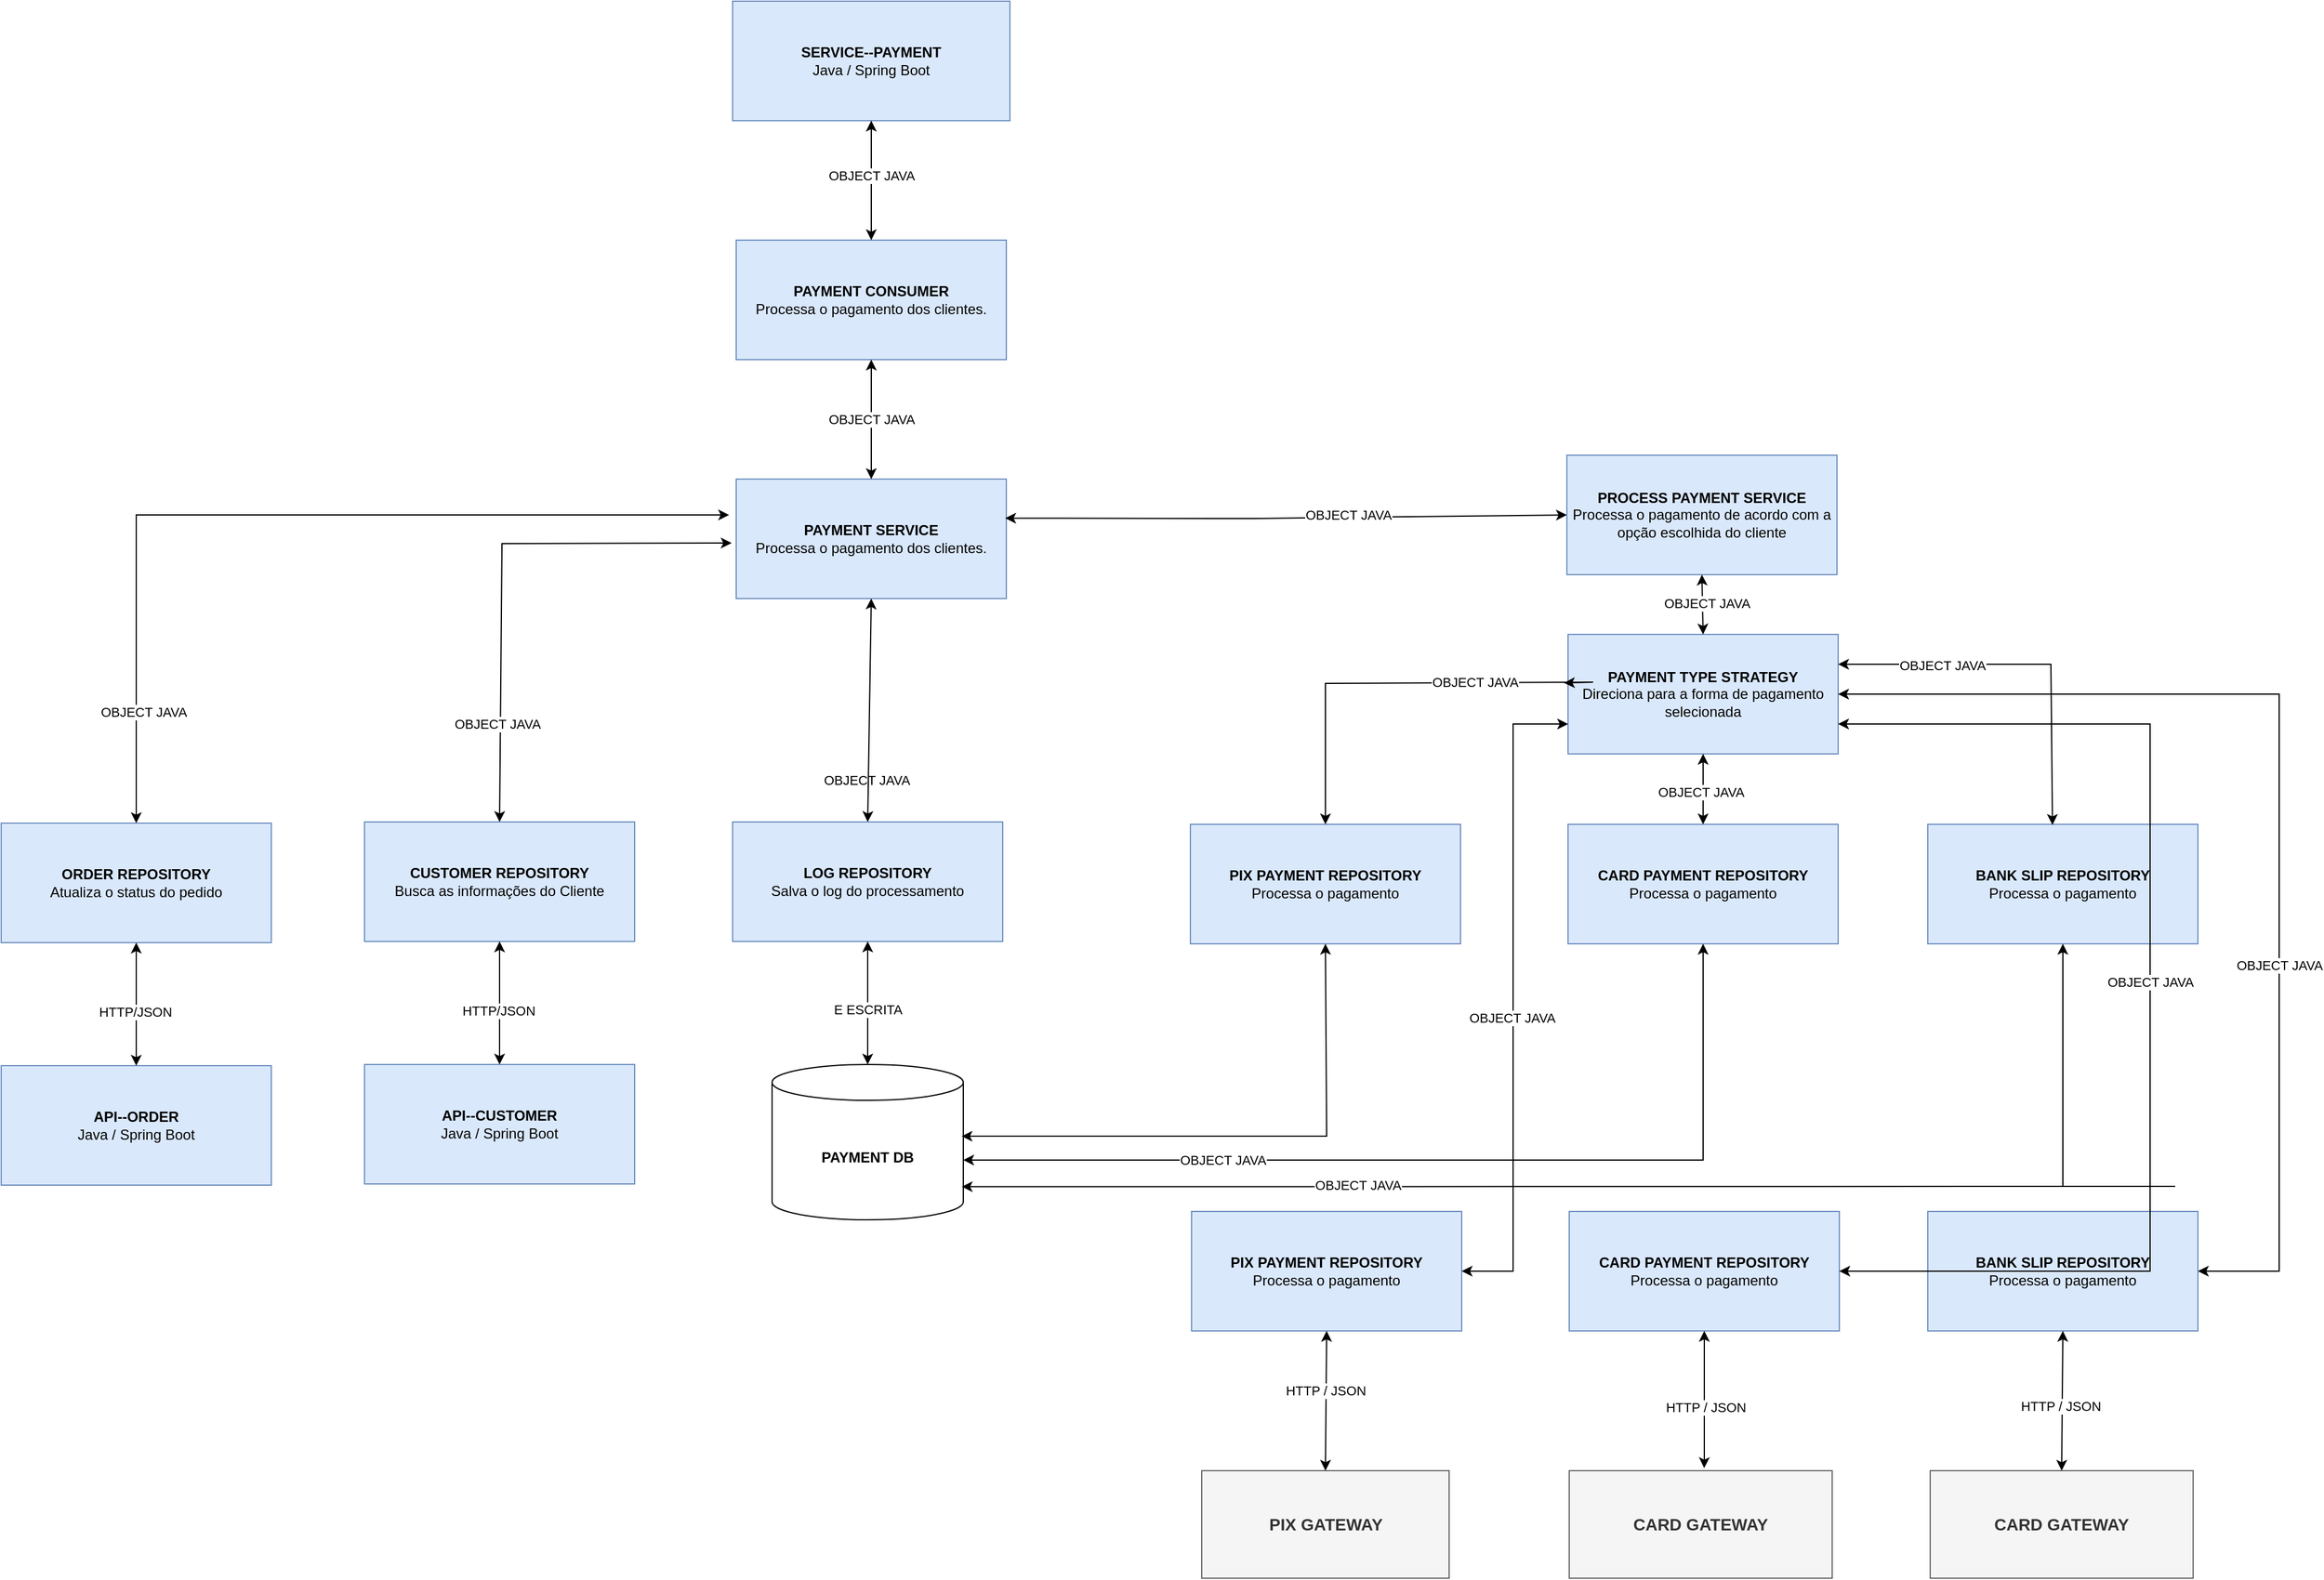<mxfile version="24.0.2" type="google">
  <diagram name="Página-1" id="FtgPcknRFZGj1r-_ShG4">
    <mxGraphModel grid="1" page="1" gridSize="10" guides="1" tooltips="1" connect="1" arrows="1" fold="1" pageScale="1" pageWidth="827" pageHeight="1169" math="0" shadow="0">
      <root>
        <mxCell id="0" />
        <mxCell id="1" parent="0" />
        <mxCell id="ImfPI1gHNw6kRm022VUb-59" value="&lt;font style=&quot;font-size: 12px;&quot;&gt;&lt;b style=&quot;border-color: var(--border-color);&quot;&gt;PAYMENT CONSUMER&lt;/b&gt;&lt;br style=&quot;border-color: var(--border-color);&quot;&gt;Processa o pagamento dos clientes.&lt;br&gt;&lt;/font&gt;" style="rounded=0;whiteSpace=wrap;html=1;fillColor=#dae8fc;strokeColor=#6c8ebf;" vertex="1" parent="1">
          <mxGeometry x="3216" y="1480" width="226" height="100" as="geometry" />
        </mxCell>
        <mxCell id="ImfPI1gHNw6kRm022VUb-60" value="&lt;b&gt;SERVICE--PAYMENT&lt;/b&gt;&lt;div&gt;Java / Spring Boot&lt;b&gt;&lt;br&gt;&lt;/b&gt;&lt;/div&gt;" style="rounded=0;whiteSpace=wrap;html=1;fillColor=#dae8fc;strokeColor=#6c8ebf;" vertex="1" parent="1">
          <mxGeometry x="3213" y="1280" width="232" height="100" as="geometry" />
        </mxCell>
        <mxCell id="ImfPI1gHNw6kRm022VUb-61" value="&lt;font style=&quot;font-size: 12px;&quot;&gt;&lt;b style=&quot;border-color: var(--border-color);&quot;&gt;LOG REPOSITORY&lt;/b&gt;&lt;br style=&quot;border-color: var(--border-color);&quot;&gt;Salva o log do processamento&lt;br&gt;&lt;/font&gt;" style="rounded=0;whiteSpace=wrap;html=1;fillColor=#dae8fc;strokeColor=#6c8ebf;" vertex="1" parent="1">
          <mxGeometry x="3213" y="1967" width="226" height="100" as="geometry" />
        </mxCell>
        <mxCell id="ImfPI1gHNw6kRm022VUb-62" value="OBJECT JAVA" style="edgeLabel;html=1;align=center;verticalAlign=middle;resizable=0;points=[];" connectable="0" vertex="1" parent="1">
          <mxGeometry x="2960.0" y="1940.003" as="geometry">
            <mxPoint x="365" y="-8" as="offset" />
          </mxGeometry>
        </mxCell>
        <mxCell id="ImfPI1gHNw6kRm022VUb-63" value="&lt;font style=&quot;font-size: 12px;&quot;&gt;&lt;b style=&quot;border-color: var(--border-color);&quot;&gt;PAYMENT SERVICE&lt;/b&gt;&lt;br style=&quot;border-color: var(--border-color);&quot;&gt;Processa o pagamento dos clientes.&lt;br&gt;&lt;/font&gt;" style="rounded=0;whiteSpace=wrap;html=1;fillColor=#dae8fc;strokeColor=#6c8ebf;" vertex="1" parent="1">
          <mxGeometry x="3216" y="1680" width="226" height="100" as="geometry" />
        </mxCell>
        <mxCell id="ImfPI1gHNw6kRm022VUb-64" value="" style="endArrow=classic;startArrow=classic;html=1;rounded=0;entryX=0.5;entryY=1;entryDx=0;entryDy=0;exitX=0.5;exitY=0;exitDx=0;exitDy=0;" edge="1" parent="1" source="ImfPI1gHNw6kRm022VUb-63" target="ImfPI1gHNw6kRm022VUb-59">
          <mxGeometry width="50" height="50" relative="1" as="geometry">
            <mxPoint x="4109" y="1880" as="sourcePoint" />
            <mxPoint x="4159" y="1830" as="targetPoint" />
          </mxGeometry>
        </mxCell>
        <mxCell id="ImfPI1gHNw6kRm022VUb-65" value="OBJECT JAVA" style="edgeLabel;html=1;align=center;verticalAlign=middle;resizable=0;points=[];" connectable="0" vertex="1" parent="ImfPI1gHNw6kRm022VUb-64">
          <mxGeometry x="-0.025" relative="1" as="geometry">
            <mxPoint y="-1" as="offset" />
          </mxGeometry>
        </mxCell>
        <mxCell id="ImfPI1gHNw6kRm022VUb-66" value="" style="endArrow=classic;startArrow=classic;html=1;rounded=0;entryX=0.5;entryY=1;entryDx=0;entryDy=0;exitX=0.5;exitY=0;exitDx=0;exitDy=0;" edge="1" parent="1" source="ImfPI1gHNw6kRm022VUb-61" target="ImfPI1gHNw6kRm022VUb-63">
          <mxGeometry width="50" height="50" relative="1" as="geometry">
            <mxPoint x="3649" y="2000" as="sourcePoint" />
            <mxPoint x="3699" y="1950" as="targetPoint" />
          </mxGeometry>
        </mxCell>
        <mxCell id="ImfPI1gHNw6kRm022VUb-67" value="" style="endArrow=classic;startArrow=classic;html=1;rounded=0;entryX=0.5;entryY=1;entryDx=0;entryDy=0;exitX=0.5;exitY=0;exitDx=0;exitDy=0;" edge="1" parent="1" source="ImfPI1gHNw6kRm022VUb-59" target="ImfPI1gHNw6kRm022VUb-60">
          <mxGeometry width="50" height="50" relative="1" as="geometry">
            <mxPoint x="3459" y="1880" as="sourcePoint" />
            <mxPoint x="3509" y="1830" as="targetPoint" />
          </mxGeometry>
        </mxCell>
        <mxCell id="ImfPI1gHNw6kRm022VUb-68" value="OBJECT JAVA" style="edgeLabel;html=1;align=center;verticalAlign=middle;resizable=0;points=[];" connectable="0" vertex="1" parent="ImfPI1gHNw6kRm022VUb-67">
          <mxGeometry x="0.057" relative="1" as="geometry">
            <mxPoint y="-1" as="offset" />
          </mxGeometry>
        </mxCell>
        <mxCell id="ImfPI1gHNw6kRm022VUb-69" value="&lt;b&gt;PAYMENT DB&lt;/b&gt;" style="shape=cylinder3;whiteSpace=wrap;html=1;boundedLbl=1;backgroundOutline=1;size=15;" vertex="1" parent="1">
          <mxGeometry x="3246" y="2170" width="160" height="130" as="geometry" />
        </mxCell>
        <mxCell id="ImfPI1gHNw6kRm022VUb-70" value="" style="endArrow=classic;startArrow=classic;html=1;rounded=0;exitX=0.5;exitY=1;exitDx=0;exitDy=0;entryX=0.5;entryY=0;entryDx=0;entryDy=0;entryPerimeter=0;" edge="1" parent="1" source="ImfPI1gHNw6kRm022VUb-61" target="ImfPI1gHNw6kRm022VUb-69">
          <mxGeometry width="50" height="50" relative="1" as="geometry">
            <mxPoint x="3310" y="1990" as="sourcePoint" />
            <mxPoint x="3360" y="1940" as="targetPoint" />
          </mxGeometry>
        </mxCell>
        <mxCell id="ImfPI1gHNw6kRm022VUb-71" value="E ESCRITA" style="edgeLabel;html=1;align=center;verticalAlign=middle;resizable=0;points=[];" connectable="0" vertex="1" parent="ImfPI1gHNw6kRm022VUb-70">
          <mxGeometry x="0.123" relative="1" as="geometry">
            <mxPoint y="-1" as="offset" />
          </mxGeometry>
        </mxCell>
        <mxCell id="ImfPI1gHNw6kRm022VUb-72" value="&lt;font style=&quot;font-size: 12px;&quot;&gt;&lt;b style=&quot;border-color: var(--border-color);&quot;&gt;CUSTOMER REPOSITORY&lt;/b&gt;&lt;br style=&quot;border-color: var(--border-color);&quot;&gt;Busca as informações do Cliente&lt;/font&gt;" style="rounded=0;whiteSpace=wrap;html=1;fillColor=#dae8fc;strokeColor=#6c8ebf;" vertex="1" parent="1">
          <mxGeometry x="2905" y="1967" width="226" height="100" as="geometry" />
        </mxCell>
        <mxCell id="ImfPI1gHNw6kRm022VUb-73" value="&lt;b&gt;API--CUSTOMER&lt;/b&gt;&lt;div&gt;Java / Spring Boot&lt;/div&gt;" style="rounded=0;whiteSpace=wrap;html=1;fillColor=#dae8fc;strokeColor=#6c8ebf;" vertex="1" parent="1">
          <mxGeometry x="2905" y="2170" width="226" height="100" as="geometry" />
        </mxCell>
        <mxCell id="ImfPI1gHNw6kRm022VUb-74" value="" style="endArrow=classic;startArrow=classic;html=1;rounded=0;entryX=0.5;entryY=1;entryDx=0;entryDy=0;exitX=0.5;exitY=0;exitDx=0;exitDy=0;" edge="1" parent="1" source="ImfPI1gHNw6kRm022VUb-73" target="ImfPI1gHNw6kRm022VUb-72">
          <mxGeometry width="50" height="50" relative="1" as="geometry">
            <mxPoint x="3110" y="2150" as="sourcePoint" />
            <mxPoint x="3160" y="2100" as="targetPoint" />
          </mxGeometry>
        </mxCell>
        <mxCell id="ImfPI1gHNw6kRm022VUb-75" value="HTTP/JSON" style="edgeLabel;html=1;align=center;verticalAlign=middle;resizable=0;points=[];" connectable="0" vertex="1" parent="ImfPI1gHNw6kRm022VUb-74">
          <mxGeometry x="-0.118" y="1" relative="1" as="geometry">
            <mxPoint as="offset" />
          </mxGeometry>
        </mxCell>
        <mxCell id="ImfPI1gHNw6kRm022VUb-76" value="" style="endArrow=classic;startArrow=classic;html=1;rounded=0;exitX=0.5;exitY=0;exitDx=0;exitDy=0;entryX=-0.017;entryY=0.535;entryDx=0;entryDy=0;entryPerimeter=0;" edge="1" parent="1" source="ImfPI1gHNw6kRm022VUb-72" target="ImfPI1gHNw6kRm022VUb-63">
          <mxGeometry width="50" height="50" relative="1" as="geometry">
            <mxPoint x="3110" y="2150" as="sourcePoint" />
            <mxPoint x="3210" y="1840" as="targetPoint" />
            <Array as="points">
              <mxPoint x="3020" y="1734" />
            </Array>
          </mxGeometry>
        </mxCell>
        <mxCell id="ImfPI1gHNw6kRm022VUb-77" value="OBJECT JAVA" style="edgeLabel;html=1;align=center;verticalAlign=middle;resizable=0;points=[];" connectable="0" vertex="1" parent="ImfPI1gHNw6kRm022VUb-76">
          <mxGeometry x="-0.614" y="3" relative="1" as="geometry">
            <mxPoint as="offset" />
          </mxGeometry>
        </mxCell>
        <mxCell id="ImfPI1gHNw6kRm022VUb-86" value="" style="endArrow=classic;startArrow=classic;html=1;rounded=0;entryX=0.996;entryY=0.327;entryDx=0;entryDy=0;exitX=0;exitY=0.5;exitDx=0;exitDy=0;entryPerimeter=0;" edge="1" parent="1" source="ImfPI1gHNw6kRm022VUb-97" target="ImfPI1gHNw6kRm022VUb-63">
          <mxGeometry width="50" height="50" relative="1" as="geometry">
            <mxPoint x="3939" y="1968" as="sourcePoint" />
            <mxPoint x="3744" y="1840" as="targetPoint" />
            <Array as="points">
              <mxPoint x="3650" y="1713" />
            </Array>
          </mxGeometry>
        </mxCell>
        <mxCell id="ImfPI1gHNw6kRm022VUb-99" value="OBJECT JAVA" style="edgeLabel;html=1;align=center;verticalAlign=middle;resizable=0;points=[];" connectable="0" vertex="1" parent="ImfPI1gHNw6kRm022VUb-86">
          <mxGeometry x="0.352" y="-1" relative="1" as="geometry">
            <mxPoint x="134" y="-2" as="offset" />
          </mxGeometry>
        </mxCell>
        <mxCell id="ImfPI1gHNw6kRm022VUb-91" value="&lt;font style=&quot;font-size: 12px;&quot;&gt;&lt;b style=&quot;border-color: var(--border-color);&quot;&gt;ORDER REPOSITORY&lt;/b&gt;&lt;br style=&quot;border-color: var(--border-color);&quot;&gt;Atualiza o status do pedido&lt;/font&gt;" style="rounded=0;whiteSpace=wrap;html=1;fillColor=#dae8fc;strokeColor=#6c8ebf;" vertex="1" parent="1">
          <mxGeometry x="2601" y="1968" width="226" height="100" as="geometry" />
        </mxCell>
        <mxCell id="ImfPI1gHNw6kRm022VUb-92" value="&lt;b&gt;API--ORDER&lt;/b&gt;&lt;div&gt;Java / Spring Boot&lt;/div&gt;" style="rounded=0;whiteSpace=wrap;html=1;fillColor=#dae8fc;strokeColor=#6c8ebf;" vertex="1" parent="1">
          <mxGeometry x="2601" y="2171" width="226" height="100" as="geometry" />
        </mxCell>
        <mxCell id="ImfPI1gHNw6kRm022VUb-93" value="" style="endArrow=classic;startArrow=classic;html=1;rounded=0;entryX=0.5;entryY=1;entryDx=0;entryDy=0;exitX=0.5;exitY=0;exitDx=0;exitDy=0;" edge="1" parent="1" source="ImfPI1gHNw6kRm022VUb-92" target="ImfPI1gHNw6kRm022VUb-91">
          <mxGeometry width="50" height="50" relative="1" as="geometry">
            <mxPoint x="2806" y="2151" as="sourcePoint" />
            <mxPoint x="2856" y="2101" as="targetPoint" />
          </mxGeometry>
        </mxCell>
        <mxCell id="ImfPI1gHNw6kRm022VUb-94" value="HTTP/JSON" style="edgeLabel;html=1;align=center;verticalAlign=middle;resizable=0;points=[];" connectable="0" vertex="1" parent="ImfPI1gHNw6kRm022VUb-93">
          <mxGeometry x="-0.118" y="1" relative="1" as="geometry">
            <mxPoint as="offset" />
          </mxGeometry>
        </mxCell>
        <mxCell id="ImfPI1gHNw6kRm022VUb-95" value="" style="endArrow=classic;startArrow=classic;html=1;rounded=0;exitX=0.5;exitY=0;exitDx=0;exitDy=0;" edge="1" parent="1" source="ImfPI1gHNw6kRm022VUb-91">
          <mxGeometry width="50" height="50" relative="1" as="geometry">
            <mxPoint x="2714" y="1868" as="sourcePoint" />
            <mxPoint x="3210" y="1710" as="targetPoint" />
            <Array as="points">
              <mxPoint x="2714" y="1710" />
            </Array>
          </mxGeometry>
        </mxCell>
        <mxCell id="ImfPI1gHNw6kRm022VUb-96" value="OBJECT JAVA" style="edgeLabel;html=1;align=center;verticalAlign=middle;resizable=0;points=[];" connectable="0" vertex="1" parent="ImfPI1gHNw6kRm022VUb-95">
          <mxGeometry x="-0.614" y="3" relative="1" as="geometry">
            <mxPoint x="9" y="52" as="offset" />
          </mxGeometry>
        </mxCell>
        <mxCell id="ImfPI1gHNw6kRm022VUb-97" value="&lt;font style=&quot;font-size: 12px;&quot;&gt;&lt;b&gt;PROCESS PAYMENT SERVICE&lt;/b&gt;&lt;br style=&quot;border-color: var(--border-color);&quot;&gt;Processa o pagamento de acordo com a opção escolhida do cliente&lt;br&gt;&lt;/font&gt;" style="rounded=0;whiteSpace=wrap;html=1;fillColor=#dae8fc;strokeColor=#6c8ebf;" vertex="1" parent="1">
          <mxGeometry x="3911" y="1660" width="226" height="100" as="geometry" />
        </mxCell>
        <mxCell id="ImfPI1gHNw6kRm022VUb-100" value="&lt;font style=&quot;font-size: 12px;&quot;&gt;&lt;b&gt;PAYMENT TYPE STRATEGY&lt;/b&gt;&lt;br style=&quot;border-color: var(--border-color);&quot;&gt;Direciona para a forma de pagamento selecionada&lt;/font&gt;" style="rounded=0;whiteSpace=wrap;html=1;fillColor=#dae8fc;strokeColor=#6c8ebf;" vertex="1" parent="1">
          <mxGeometry x="3912" y="1810" width="226" height="100" as="geometry" />
        </mxCell>
        <mxCell id="ImfPI1gHNw6kRm022VUb-101" value="" style="endArrow=classic;startArrow=classic;html=1;rounded=0;entryX=0.5;entryY=1;entryDx=0;entryDy=0;exitX=0.5;exitY=0;exitDx=0;exitDy=0;" edge="1" parent="1" source="ImfPI1gHNw6kRm022VUb-100" target="ImfPI1gHNw6kRm022VUb-97">
          <mxGeometry width="50" height="50" relative="1" as="geometry">
            <mxPoint x="3402" y="2179" as="sourcePoint" />
            <mxPoint x="3452" y="2129" as="targetPoint" />
          </mxGeometry>
        </mxCell>
        <mxCell id="ImfPI1gHNw6kRm022VUb-102" value="OBJECT JAVA" style="edgeLabel;html=1;align=center;verticalAlign=middle;resizable=0;points=[];" connectable="0" vertex="1" parent="ImfPI1gHNw6kRm022VUb-101">
          <mxGeometry x="0.06" y="-3" relative="1" as="geometry">
            <mxPoint as="offset" />
          </mxGeometry>
        </mxCell>
        <mxCell id="ImfPI1gHNw6kRm022VUb-103" value="&lt;font style=&quot;font-size: 12px;&quot;&gt;&lt;b style=&quot;border-color: var(--border-color);&quot;&gt;CARD PAYMENT REPOSITORY&lt;/b&gt;&lt;br style=&quot;border-color: var(--border-color);&quot;&gt;Processa o pagamento&lt;br&gt;&lt;/font&gt;" style="rounded=0;whiteSpace=wrap;html=1;fillColor=#dae8fc;strokeColor=#6c8ebf;" vertex="1" parent="1">
          <mxGeometry x="3912" y="1969" width="226" height="100" as="geometry" />
        </mxCell>
        <mxCell id="ImfPI1gHNw6kRm022VUb-104" value="&lt;font style=&quot;font-size: 12px;&quot;&gt;&lt;b style=&quot;border-color: var(--border-color);&quot;&gt;PIX PAYMENT REPOSITORY&lt;/b&gt;&lt;br style=&quot;border-color: var(--border-color);&quot;&gt;Processa o pagamento&lt;/font&gt;" style="rounded=0;whiteSpace=wrap;html=1;fillColor=#dae8fc;strokeColor=#6c8ebf;" vertex="1" parent="1">
          <mxGeometry x="3596" y="1969" width="226" height="100" as="geometry" />
        </mxCell>
        <mxCell id="ImfPI1gHNw6kRm022VUb-105" value="&lt;font style=&quot;font-size: 12px;&quot;&gt;&lt;b style=&quot;border-color: var(--border-color);&quot;&gt;BANK SLIP REPOSITORY&lt;/b&gt;&lt;br style=&quot;border-color: var(--border-color);&quot;&gt;Processa o pagamento&lt;br&gt;&lt;/font&gt;" style="rounded=0;whiteSpace=wrap;html=1;fillColor=#dae8fc;strokeColor=#6c8ebf;" vertex="1" parent="1">
          <mxGeometry x="4213" y="1969" width="226" height="100" as="geometry" />
        </mxCell>
        <mxCell id="ImfPI1gHNw6kRm022VUb-106" value="" style="endArrow=classic;startArrow=classic;html=1;rounded=0;entryX=-0.015;entryY=0.406;entryDx=0;entryDy=0;entryPerimeter=0;exitX=0.5;exitY=0;exitDx=0;exitDy=0;" edge="1" parent="1" source="ImfPI1gHNw6kRm022VUb-104" target="ImfPI1gHNw6kRm022VUb-100">
          <mxGeometry width="50" height="50" relative="1" as="geometry">
            <mxPoint x="3690" y="2100" as="sourcePoint" />
            <mxPoint x="3740" y="2050" as="targetPoint" />
            <Array as="points">
              <mxPoint x="3709" y="1851" />
              <mxPoint x="3933" y="1850" />
            </Array>
          </mxGeometry>
        </mxCell>
        <mxCell id="ImfPI1gHNw6kRm022VUb-108" value="OBJECT JAVA" style="edgeLabel;html=1;align=center;verticalAlign=middle;resizable=0;points=[];" connectable="0" vertex="1" parent="ImfPI1gHNw6kRm022VUb-106">
          <mxGeometry x="0.322" y="1" relative="1" as="geometry">
            <mxPoint x="1" as="offset" />
          </mxGeometry>
        </mxCell>
        <mxCell id="ImfPI1gHNw6kRm022VUb-109" value="" style="endArrow=classic;startArrow=classic;html=1;rounded=0;entryX=0.5;entryY=1;entryDx=0;entryDy=0;exitX=0.5;exitY=0;exitDx=0;exitDy=0;" edge="1" parent="1" source="ImfPI1gHNw6kRm022VUb-103" target="ImfPI1gHNw6kRm022VUb-100">
          <mxGeometry width="50" height="50" relative="1" as="geometry">
            <mxPoint x="3466" y="2250" as="sourcePoint" />
            <mxPoint x="3516" y="2200" as="targetPoint" />
          </mxGeometry>
        </mxCell>
        <mxCell id="ImfPI1gHNw6kRm022VUb-110" value="OBJECT JAVA" style="edgeLabel;html=1;align=center;verticalAlign=middle;resizable=0;points=[];" connectable="0" vertex="1" parent="ImfPI1gHNw6kRm022VUb-109">
          <mxGeometry x="-0.053" y="2" relative="1" as="geometry">
            <mxPoint y="1" as="offset" />
          </mxGeometry>
        </mxCell>
        <mxCell id="ImfPI1gHNw6kRm022VUb-113" value="" style="endArrow=classic;startArrow=classic;html=1;rounded=0;exitX=0.466;exitY=0.005;exitDx=0;exitDy=0;exitPerimeter=0;entryX=1;entryY=0.25;entryDx=0;entryDy=0;" edge="1" parent="1" target="ImfPI1gHNw6kRm022VUb-100">
          <mxGeometry width="50" height="50" relative="1" as="geometry">
            <mxPoint x="4317.316" y="1969.5" as="sourcePoint" />
            <mxPoint x="4266" y="1840" as="targetPoint" />
            <Array as="points">
              <mxPoint x="4316" y="1835" />
              <mxPoint x="4266" y="1835" />
            </Array>
          </mxGeometry>
        </mxCell>
        <mxCell id="ImfPI1gHNw6kRm022VUb-114" value="OBJECT JAVA" style="edgeLabel;html=1;align=center;verticalAlign=middle;resizable=0;points=[];" connectable="0" vertex="1" parent="ImfPI1gHNw6kRm022VUb-113">
          <mxGeometry x="0.446" y="1" relative="1" as="geometry">
            <mxPoint as="offset" />
          </mxGeometry>
        </mxCell>
        <mxCell id="ImfPI1gHNw6kRm022VUb-115" value="" style="endArrow=classic;startArrow=classic;html=1;rounded=0;entryX=0.5;entryY=1;entryDx=0;entryDy=0;exitX=0.991;exitY=0.462;exitDx=0;exitDy=0;exitPerimeter=0;" edge="1" parent="1" source="ImfPI1gHNw6kRm022VUb-69" target="ImfPI1gHNw6kRm022VUb-104">
          <mxGeometry width="50" height="50" relative="1" as="geometry">
            <mxPoint x="3406" y="2235" as="sourcePoint" />
            <mxPoint x="4132" y="1890" as="targetPoint" />
            <Array as="points">
              <mxPoint x="3710" y="2230" />
            </Array>
          </mxGeometry>
        </mxCell>
        <mxCell id="ImfPI1gHNw6kRm022VUb-116" value="" style="endArrow=classic;startArrow=classic;html=1;rounded=0;entryX=0.5;entryY=1;entryDx=0;entryDy=0;" edge="1" parent="1" target="ImfPI1gHNw6kRm022VUb-103">
          <mxGeometry width="50" height="50" relative="1" as="geometry">
            <mxPoint x="3406" y="2250" as="sourcePoint" />
            <mxPoint x="4391.616" y="1890" as="targetPoint" />
            <Array as="points">
              <mxPoint x="4025" y="2250" />
            </Array>
          </mxGeometry>
        </mxCell>
        <mxCell id="ImfPI1gHNw6kRm022VUb-123" value="OBJECT JAVA" style="edgeLabel;html=1;align=center;verticalAlign=middle;resizable=0;points=[];" connectable="0" vertex="1" parent="ImfPI1gHNw6kRm022VUb-116">
          <mxGeometry x="-0.457" relative="1" as="geometry">
            <mxPoint as="offset" />
          </mxGeometry>
        </mxCell>
        <mxCell id="ImfPI1gHNw6kRm022VUb-121" value="" style="endArrow=classic;startArrow=classic;html=1;rounded=0;exitX=0.992;exitY=0.787;exitDx=0;exitDy=0;exitPerimeter=0;entryX=0.5;entryY=1;entryDx=0;entryDy=0;" edge="1" parent="1" source="ImfPI1gHNw6kRm022VUb-69" target="ImfPI1gHNw6kRm022VUb-105">
          <mxGeometry width="50" height="50" relative="1" as="geometry">
            <mxPoint x="4160" y="2320" as="sourcePoint" />
            <mxPoint x="4210" y="2270" as="targetPoint" />
            <Array as="points">
              <mxPoint x="4420" y="2272" />
              <mxPoint x="4326" y="2272" />
            </Array>
          </mxGeometry>
        </mxCell>
        <mxCell id="ImfPI1gHNw6kRm022VUb-124" value="OBJECT JAVA" style="edgeLabel;html=1;align=center;verticalAlign=middle;resizable=0;points=[];" connectable="0" vertex="1" parent="ImfPI1gHNw6kRm022VUb-121">
          <mxGeometry x="-0.495" y="1" relative="1" as="geometry">
            <mxPoint as="offset" />
          </mxGeometry>
        </mxCell>
        <mxCell id="ImfPI1gHNw6kRm022VUb-125" value="&lt;font size=&quot;1&quot; style=&quot;&quot;&gt;&lt;b style=&quot;font-size: 14px;&quot;&gt;PIX GATEWAY&lt;/b&gt;&lt;/font&gt;" style="rounded=0;whiteSpace=wrap;html=1;fillColor=#f5f5f5;fontColor=#333333;strokeColor=#666666;" vertex="1" parent="1">
          <mxGeometry x="3605.5" y="2510" width="207" height="90" as="geometry" />
        </mxCell>
        <mxCell id="ImfPI1gHNw6kRm022VUb-134" value="&lt;font size=&quot;1&quot; style=&quot;&quot;&gt;&lt;b style=&quot;font-size: 14px;&quot;&gt;CARD GATEWAY&lt;/b&gt;&lt;/font&gt;" style="rounded=0;whiteSpace=wrap;html=1;fillColor=#f5f5f5;fontColor=#333333;strokeColor=#666666;" vertex="1" parent="1">
          <mxGeometry x="3913" y="2510" width="220" height="90" as="geometry" />
        </mxCell>
        <mxCell id="ImfPI1gHNw6kRm022VUb-138" value="&lt;font size=&quot;1&quot; style=&quot;&quot;&gt;&lt;b style=&quot;font-size: 14px;&quot;&gt;CARD GATEWAY&lt;/b&gt;&lt;/font&gt;" style="rounded=0;whiteSpace=wrap;html=1;fillColor=#f5f5f5;fontColor=#333333;strokeColor=#666666;" vertex="1" parent="1">
          <mxGeometry x="4215" y="2510" width="220" height="90" as="geometry" />
        </mxCell>
        <mxCell id="ImfPI1gHNw6kRm022VUb-139" value="&lt;font style=&quot;font-size: 12px;&quot;&gt;&lt;b style=&quot;border-color: var(--border-color);&quot;&gt;CARD PAYMENT REPOSITORY&lt;/b&gt;&lt;br style=&quot;border-color: var(--border-color);&quot;&gt;Processa o pagamento&lt;br&gt;&lt;/font&gt;" style="rounded=0;whiteSpace=wrap;html=1;fillColor=#dae8fc;strokeColor=#6c8ebf;" vertex="1" parent="1">
          <mxGeometry x="3913" y="2293" width="226" height="100" as="geometry" />
        </mxCell>
        <mxCell id="ImfPI1gHNw6kRm022VUb-140" value="&lt;font style=&quot;font-size: 12px;&quot;&gt;&lt;b style=&quot;border-color: var(--border-color);&quot;&gt;PIX PAYMENT REPOSITORY&lt;/b&gt;&lt;br style=&quot;border-color: var(--border-color);&quot;&gt;Processa o pagamento&lt;/font&gt;" style="rounded=0;whiteSpace=wrap;html=1;fillColor=#dae8fc;strokeColor=#6c8ebf;" vertex="1" parent="1">
          <mxGeometry x="3597" y="2293" width="226" height="100" as="geometry" />
        </mxCell>
        <mxCell id="ImfPI1gHNw6kRm022VUb-141" value="&lt;font style=&quot;font-size: 12px;&quot;&gt;&lt;b style=&quot;border-color: var(--border-color);&quot;&gt;BANK SLIP REPOSITORY&lt;/b&gt;&lt;br style=&quot;border-color: var(--border-color);&quot;&gt;Processa o pagamento&lt;br&gt;&lt;/font&gt;" style="rounded=0;whiteSpace=wrap;html=1;fillColor=#dae8fc;strokeColor=#6c8ebf;" vertex="1" parent="1">
          <mxGeometry x="4213" y="2293" width="226" height="100" as="geometry" />
        </mxCell>
        <mxCell id="ImfPI1gHNw6kRm022VUb-142" value="" style="endArrow=classic;startArrow=classic;html=1;rounded=0;entryX=1;entryY=0.5;entryDx=0;entryDy=0;exitX=1;exitY=0.5;exitDx=0;exitDy=0;" edge="1" parent="1" source="ImfPI1gHNw6kRm022VUb-141" target="ImfPI1gHNw6kRm022VUb-100">
          <mxGeometry width="50" height="50" relative="1" as="geometry">
            <mxPoint x="4327" y="2280" as="sourcePoint" />
            <mxPoint x="4307" y="2290" as="targetPoint" />
            <Array as="points">
              <mxPoint x="4507" y="2343" />
              <mxPoint x="4507" y="1860" />
            </Array>
          </mxGeometry>
        </mxCell>
        <mxCell id="ImfPI1gHNw6kRm022VUb-144" value="OBJECT JAVA" style="edgeLabel;html=1;align=center;verticalAlign=middle;resizable=0;points=[];" connectable="0" vertex="1" parent="ImfPI1gHNw6kRm022VUb-142">
          <mxGeometry x="-0.295" relative="1" as="geometry">
            <mxPoint as="offset" />
          </mxGeometry>
        </mxCell>
        <mxCell id="ImfPI1gHNw6kRm022VUb-143" value="" style="endArrow=classic;startArrow=classic;html=1;rounded=0;exitX=1;exitY=0.5;exitDx=0;exitDy=0;entryX=1;entryY=0.75;entryDx=0;entryDy=0;" edge="1" parent="1" source="ImfPI1gHNw6kRm022VUb-139" target="ImfPI1gHNw6kRm022VUb-100">
          <mxGeometry width="50" height="50" relative="1" as="geometry">
            <mxPoint x="4479" y="2180" as="sourcePoint" />
            <mxPoint x="4529" y="2130" as="targetPoint" />
            <Array as="points">
              <mxPoint x="4399" y="2343" />
              <mxPoint x="4399" y="1885" />
            </Array>
          </mxGeometry>
        </mxCell>
        <mxCell id="ImfPI1gHNw6kRm022VUb-145" value="OBJECT JAVA" style="edgeLabel;html=1;align=center;verticalAlign=middle;resizable=0;points=[];" connectable="0" vertex="1" parent="ImfPI1gHNw6kRm022VUb-143">
          <mxGeometry x="0.026" relative="1" as="geometry">
            <mxPoint as="offset" />
          </mxGeometry>
        </mxCell>
        <mxCell id="ImfPI1gHNw6kRm022VUb-146" value="" style="endArrow=classic;startArrow=classic;html=1;rounded=0;entryX=0;entryY=0.75;entryDx=0;entryDy=0;exitX=1;exitY=0.5;exitDx=0;exitDy=0;" edge="1" parent="1" source="ImfPI1gHNw6kRm022VUb-140" target="ImfPI1gHNw6kRm022VUb-100">
          <mxGeometry width="50" height="50" relative="1" as="geometry">
            <mxPoint x="4216" y="2100" as="sourcePoint" />
            <mxPoint x="4266" y="2050" as="targetPoint" />
            <Array as="points">
              <mxPoint x="3866" y="2343" />
              <mxPoint x="3866" y="1885" />
            </Array>
          </mxGeometry>
        </mxCell>
        <mxCell id="ImfPI1gHNw6kRm022VUb-147" value="OBJECT JAVA" style="edgeLabel;html=1;align=center;verticalAlign=middle;resizable=0;points=[];" connectable="0" vertex="1" parent="ImfPI1gHNw6kRm022VUb-146">
          <mxGeometry x="-0.065" y="1" relative="1" as="geometry">
            <mxPoint as="offset" />
          </mxGeometry>
        </mxCell>
        <mxCell id="ImfPI1gHNw6kRm022VUb-148" value="" style="endArrow=classic;startArrow=classic;html=1;rounded=0;entryX=0.5;entryY=1;entryDx=0;entryDy=0;exitX=0.5;exitY=0;exitDx=0;exitDy=0;" edge="1" parent="1" source="ImfPI1gHNw6kRm022VUb-125" target="ImfPI1gHNw6kRm022VUb-140">
          <mxGeometry width="50" height="50" relative="1" as="geometry">
            <mxPoint x="4440" y="2580" as="sourcePoint" />
            <mxPoint x="4490" y="2530" as="targetPoint" />
          </mxGeometry>
        </mxCell>
        <mxCell id="ImfPI1gHNw6kRm022VUb-149" value="HTTP / JSON" style="edgeLabel;html=1;align=center;verticalAlign=middle;resizable=0;points=[];" connectable="0" vertex="1" parent="ImfPI1gHNw6kRm022VUb-148">
          <mxGeometry x="0.135" y="1" relative="1" as="geometry">
            <mxPoint y="-1" as="offset" />
          </mxGeometry>
        </mxCell>
        <mxCell id="ImfPI1gHNw6kRm022VUb-150" value="" style="endArrow=classic;startArrow=classic;html=1;rounded=0;entryX=0.5;entryY=1;entryDx=0;entryDy=0;exitX=0.513;exitY=-0.024;exitDx=0;exitDy=0;exitPerimeter=0;" edge="1" parent="1" source="ImfPI1gHNw6kRm022VUb-134" target="ImfPI1gHNw6kRm022VUb-139">
          <mxGeometry width="50" height="50" relative="1" as="geometry">
            <mxPoint x="4216" y="2580" as="sourcePoint" />
            <mxPoint x="4266" y="2530" as="targetPoint" />
            <Array as="points">
              <mxPoint x="4026" y="2500" />
            </Array>
          </mxGeometry>
        </mxCell>
        <mxCell id="ImfPI1gHNw6kRm022VUb-151" value="HTTP / JSON" style="edgeLabel;html=1;align=center;verticalAlign=middle;resizable=0;points=[];" connectable="0" vertex="1" parent="ImfPI1gHNw6kRm022VUb-150">
          <mxGeometry x="-0.099" y="-1" relative="1" as="geometry">
            <mxPoint as="offset" />
          </mxGeometry>
        </mxCell>
        <mxCell id="ImfPI1gHNw6kRm022VUb-152" value="" style="endArrow=classic;startArrow=classic;html=1;rounded=0;entryX=0.5;entryY=1;entryDx=0;entryDy=0;exitX=0.5;exitY=0;exitDx=0;exitDy=0;" edge="1" parent="1" source="ImfPI1gHNw6kRm022VUb-138" target="ImfPI1gHNw6kRm022VUb-141">
          <mxGeometry width="50" height="50" relative="1" as="geometry">
            <mxPoint x="4176" y="2500" as="sourcePoint" />
            <mxPoint x="4226" y="2450" as="targetPoint" />
          </mxGeometry>
        </mxCell>
        <mxCell id="ImfPI1gHNw6kRm022VUb-154" value="HTTP / JSON" style="edgeLabel;html=1;align=center;verticalAlign=middle;resizable=0;points=[];" connectable="0" vertex="1" parent="ImfPI1gHNw6kRm022VUb-152">
          <mxGeometry x="-0.079" y="2" relative="1" as="geometry">
            <mxPoint as="offset" />
          </mxGeometry>
        </mxCell>
      </root>
    </mxGraphModel>
  </diagram>
</mxfile>
